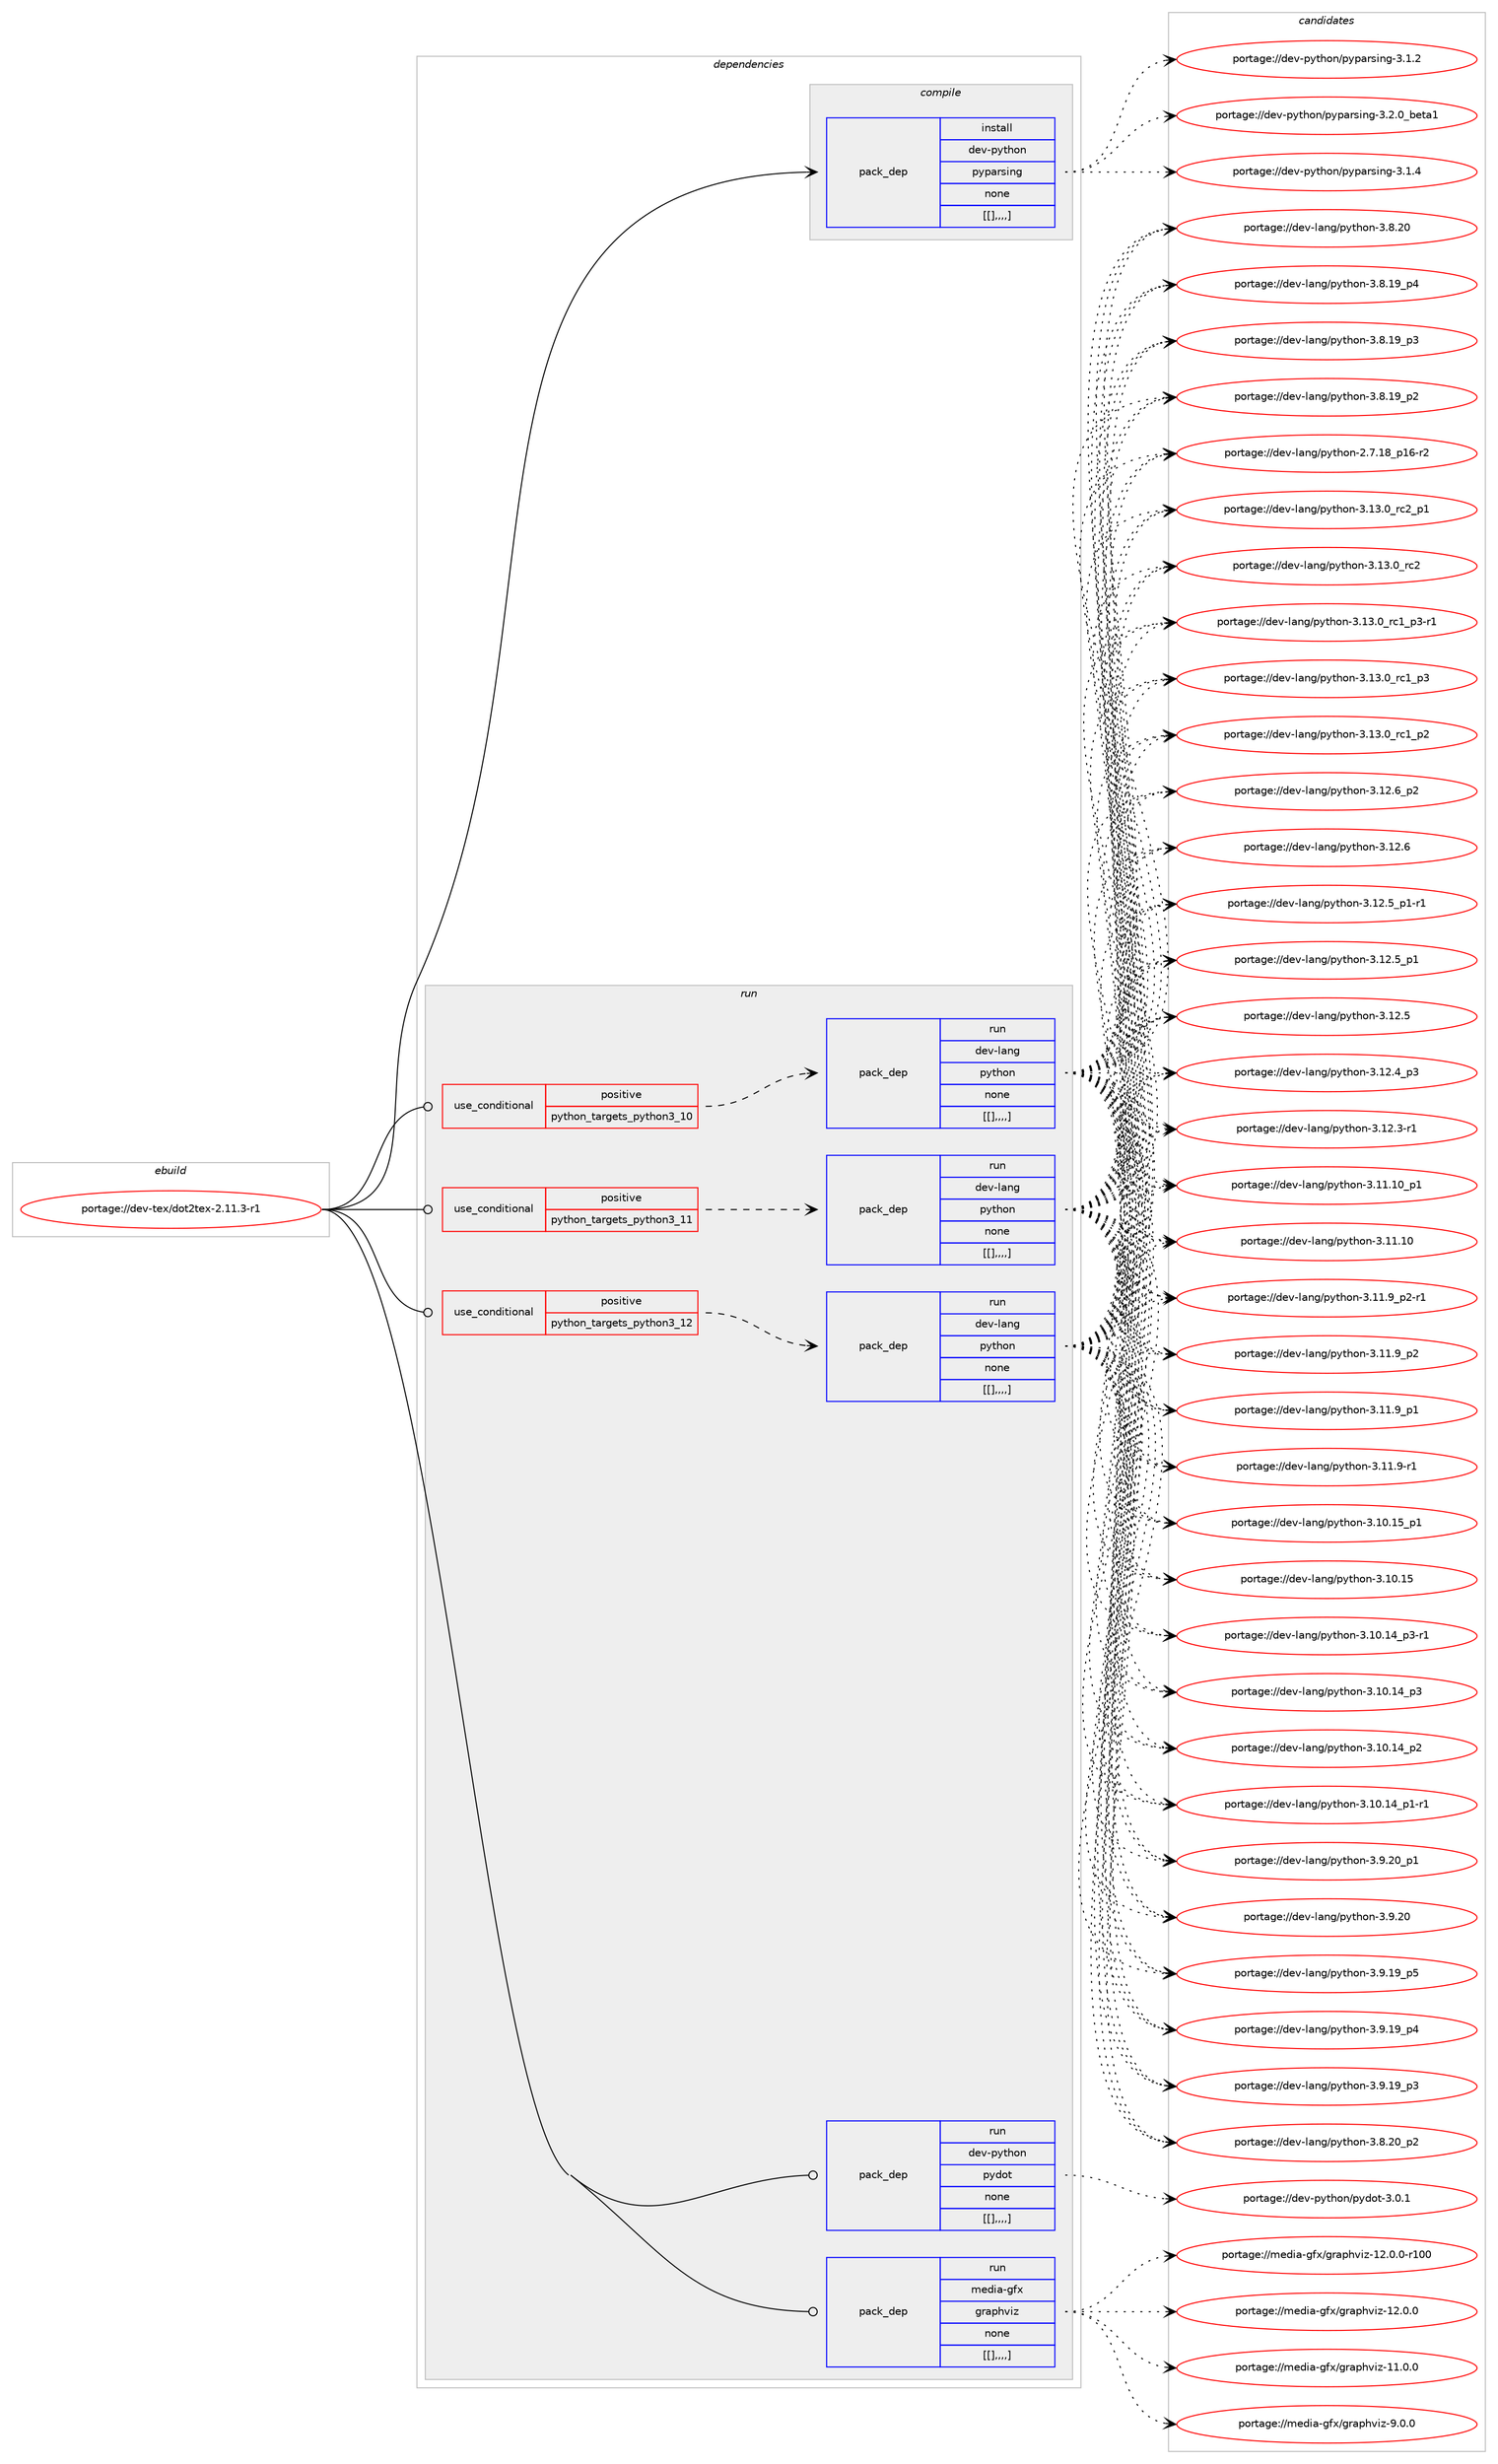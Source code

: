 digraph prolog {

# *************
# Graph options
# *************

newrank=true;
concentrate=true;
compound=true;
graph [rankdir=LR,fontname=Helvetica,fontsize=10,ranksep=1.5];#, ranksep=2.5, nodesep=0.2];
edge  [arrowhead=vee];
node  [fontname=Helvetica,fontsize=10];

# **********
# The ebuild
# **********

subgraph cluster_leftcol {
color=gray;
label=<<i>ebuild</i>>;
id [label="portage://dev-tex/dot2tex-2.11.3-r1", color=red, width=4, href="../dev-tex/dot2tex-2.11.3-r1.svg"];
}

# ****************
# The dependencies
# ****************

subgraph cluster_midcol {
color=gray;
label=<<i>dependencies</i>>;
subgraph cluster_compile {
fillcolor="#eeeeee";
style=filled;
label=<<i>compile</i>>;
subgraph pack151587 {
dependency214589 [label=<<TABLE BORDER="0" CELLBORDER="1" CELLSPACING="0" CELLPADDING="4" WIDTH="220"><TR><TD ROWSPAN="6" CELLPADDING="30">pack_dep</TD></TR><TR><TD WIDTH="110">install</TD></TR><TR><TD>dev-python</TD></TR><TR><TD>pyparsing</TD></TR><TR><TD>none</TD></TR><TR><TD>[[],,,,]</TD></TR></TABLE>>, shape=none, color=blue];
}
id:e -> dependency214589:w [weight=20,style="solid",arrowhead="vee"];
}
subgraph cluster_compileandrun {
fillcolor="#eeeeee";
style=filled;
label=<<i>compile and run</i>>;
}
subgraph cluster_run {
fillcolor="#eeeeee";
style=filled;
label=<<i>run</i>>;
subgraph cond61613 {
dependency214590 [label=<<TABLE BORDER="0" CELLBORDER="1" CELLSPACING="0" CELLPADDING="4"><TR><TD ROWSPAN="3" CELLPADDING="10">use_conditional</TD></TR><TR><TD>positive</TD></TR><TR><TD>python_targets_python3_10</TD></TR></TABLE>>, shape=none, color=red];
subgraph pack151588 {
dependency214591 [label=<<TABLE BORDER="0" CELLBORDER="1" CELLSPACING="0" CELLPADDING="4" WIDTH="220"><TR><TD ROWSPAN="6" CELLPADDING="30">pack_dep</TD></TR><TR><TD WIDTH="110">run</TD></TR><TR><TD>dev-lang</TD></TR><TR><TD>python</TD></TR><TR><TD>none</TD></TR><TR><TD>[[],,,,]</TD></TR></TABLE>>, shape=none, color=blue];
}
dependency214590:e -> dependency214591:w [weight=20,style="dashed",arrowhead="vee"];
}
id:e -> dependency214590:w [weight=20,style="solid",arrowhead="odot"];
subgraph cond61614 {
dependency214592 [label=<<TABLE BORDER="0" CELLBORDER="1" CELLSPACING="0" CELLPADDING="4"><TR><TD ROWSPAN="3" CELLPADDING="10">use_conditional</TD></TR><TR><TD>positive</TD></TR><TR><TD>python_targets_python3_11</TD></TR></TABLE>>, shape=none, color=red];
subgraph pack151589 {
dependency214593 [label=<<TABLE BORDER="0" CELLBORDER="1" CELLSPACING="0" CELLPADDING="4" WIDTH="220"><TR><TD ROWSPAN="6" CELLPADDING="30">pack_dep</TD></TR><TR><TD WIDTH="110">run</TD></TR><TR><TD>dev-lang</TD></TR><TR><TD>python</TD></TR><TR><TD>none</TD></TR><TR><TD>[[],,,,]</TD></TR></TABLE>>, shape=none, color=blue];
}
dependency214592:e -> dependency214593:w [weight=20,style="dashed",arrowhead="vee"];
}
id:e -> dependency214592:w [weight=20,style="solid",arrowhead="odot"];
subgraph cond61615 {
dependency214594 [label=<<TABLE BORDER="0" CELLBORDER="1" CELLSPACING="0" CELLPADDING="4"><TR><TD ROWSPAN="3" CELLPADDING="10">use_conditional</TD></TR><TR><TD>positive</TD></TR><TR><TD>python_targets_python3_12</TD></TR></TABLE>>, shape=none, color=red];
subgraph pack151590 {
dependency214595 [label=<<TABLE BORDER="0" CELLBORDER="1" CELLSPACING="0" CELLPADDING="4" WIDTH="220"><TR><TD ROWSPAN="6" CELLPADDING="30">pack_dep</TD></TR><TR><TD WIDTH="110">run</TD></TR><TR><TD>dev-lang</TD></TR><TR><TD>python</TD></TR><TR><TD>none</TD></TR><TR><TD>[[],,,,]</TD></TR></TABLE>>, shape=none, color=blue];
}
dependency214594:e -> dependency214595:w [weight=20,style="dashed",arrowhead="vee"];
}
id:e -> dependency214594:w [weight=20,style="solid",arrowhead="odot"];
subgraph pack151591 {
dependency214596 [label=<<TABLE BORDER="0" CELLBORDER="1" CELLSPACING="0" CELLPADDING="4" WIDTH="220"><TR><TD ROWSPAN="6" CELLPADDING="30">pack_dep</TD></TR><TR><TD WIDTH="110">run</TD></TR><TR><TD>dev-python</TD></TR><TR><TD>pydot</TD></TR><TR><TD>none</TD></TR><TR><TD>[[],,,,]</TD></TR></TABLE>>, shape=none, color=blue];
}
id:e -> dependency214596:w [weight=20,style="solid",arrowhead="odot"];
subgraph pack151592 {
dependency214597 [label=<<TABLE BORDER="0" CELLBORDER="1" CELLSPACING="0" CELLPADDING="4" WIDTH="220"><TR><TD ROWSPAN="6" CELLPADDING="30">pack_dep</TD></TR><TR><TD WIDTH="110">run</TD></TR><TR><TD>media-gfx</TD></TR><TR><TD>graphviz</TD></TR><TR><TD>none</TD></TR><TR><TD>[[],,,,]</TD></TR></TABLE>>, shape=none, color=blue];
}
id:e -> dependency214597:w [weight=20,style="solid",arrowhead="odot"];
}
}

# **************
# The candidates
# **************

subgraph cluster_choices {
rank=same;
color=gray;
label=<<i>candidates</i>>;

subgraph choice151587 {
color=black;
nodesep=1;
choice10010111845112121116104111110471121211129711411510511010345514650464895981011169749 [label="portage://dev-python/pyparsing-3.2.0_beta1", color=red, width=4,href="../dev-python/pyparsing-3.2.0_beta1.svg"];
choice100101118451121211161041111104711212111297114115105110103455146494652 [label="portage://dev-python/pyparsing-3.1.4", color=red, width=4,href="../dev-python/pyparsing-3.1.4.svg"];
choice100101118451121211161041111104711212111297114115105110103455146494650 [label="portage://dev-python/pyparsing-3.1.2", color=red, width=4,href="../dev-python/pyparsing-3.1.2.svg"];
dependency214589:e -> choice10010111845112121116104111110471121211129711411510511010345514650464895981011169749:w [style=dotted,weight="100"];
dependency214589:e -> choice100101118451121211161041111104711212111297114115105110103455146494652:w [style=dotted,weight="100"];
dependency214589:e -> choice100101118451121211161041111104711212111297114115105110103455146494650:w [style=dotted,weight="100"];
}
subgraph choice151588 {
color=black;
nodesep=1;
choice100101118451089711010347112121116104111110455146495146489511499509511249 [label="portage://dev-lang/python-3.13.0_rc2_p1", color=red, width=4,href="../dev-lang/python-3.13.0_rc2_p1.svg"];
choice10010111845108971101034711212111610411111045514649514648951149950 [label="portage://dev-lang/python-3.13.0_rc2", color=red, width=4,href="../dev-lang/python-3.13.0_rc2.svg"];
choice1001011184510897110103471121211161041111104551464951464895114994995112514511449 [label="portage://dev-lang/python-3.13.0_rc1_p3-r1", color=red, width=4,href="../dev-lang/python-3.13.0_rc1_p3-r1.svg"];
choice100101118451089711010347112121116104111110455146495146489511499499511251 [label="portage://dev-lang/python-3.13.0_rc1_p3", color=red, width=4,href="../dev-lang/python-3.13.0_rc1_p3.svg"];
choice100101118451089711010347112121116104111110455146495146489511499499511250 [label="portage://dev-lang/python-3.13.0_rc1_p2", color=red, width=4,href="../dev-lang/python-3.13.0_rc1_p2.svg"];
choice100101118451089711010347112121116104111110455146495046549511250 [label="portage://dev-lang/python-3.12.6_p2", color=red, width=4,href="../dev-lang/python-3.12.6_p2.svg"];
choice10010111845108971101034711212111610411111045514649504654 [label="portage://dev-lang/python-3.12.6", color=red, width=4,href="../dev-lang/python-3.12.6.svg"];
choice1001011184510897110103471121211161041111104551464950465395112494511449 [label="portage://dev-lang/python-3.12.5_p1-r1", color=red, width=4,href="../dev-lang/python-3.12.5_p1-r1.svg"];
choice100101118451089711010347112121116104111110455146495046539511249 [label="portage://dev-lang/python-3.12.5_p1", color=red, width=4,href="../dev-lang/python-3.12.5_p1.svg"];
choice10010111845108971101034711212111610411111045514649504653 [label="portage://dev-lang/python-3.12.5", color=red, width=4,href="../dev-lang/python-3.12.5.svg"];
choice100101118451089711010347112121116104111110455146495046529511251 [label="portage://dev-lang/python-3.12.4_p3", color=red, width=4,href="../dev-lang/python-3.12.4_p3.svg"];
choice100101118451089711010347112121116104111110455146495046514511449 [label="portage://dev-lang/python-3.12.3-r1", color=red, width=4,href="../dev-lang/python-3.12.3-r1.svg"];
choice10010111845108971101034711212111610411111045514649494649489511249 [label="portage://dev-lang/python-3.11.10_p1", color=red, width=4,href="../dev-lang/python-3.11.10_p1.svg"];
choice1001011184510897110103471121211161041111104551464949464948 [label="portage://dev-lang/python-3.11.10", color=red, width=4,href="../dev-lang/python-3.11.10.svg"];
choice1001011184510897110103471121211161041111104551464949465795112504511449 [label="portage://dev-lang/python-3.11.9_p2-r1", color=red, width=4,href="../dev-lang/python-3.11.9_p2-r1.svg"];
choice100101118451089711010347112121116104111110455146494946579511250 [label="portage://dev-lang/python-3.11.9_p2", color=red, width=4,href="../dev-lang/python-3.11.9_p2.svg"];
choice100101118451089711010347112121116104111110455146494946579511249 [label="portage://dev-lang/python-3.11.9_p1", color=red, width=4,href="../dev-lang/python-3.11.9_p1.svg"];
choice100101118451089711010347112121116104111110455146494946574511449 [label="portage://dev-lang/python-3.11.9-r1", color=red, width=4,href="../dev-lang/python-3.11.9-r1.svg"];
choice10010111845108971101034711212111610411111045514649484649539511249 [label="portage://dev-lang/python-3.10.15_p1", color=red, width=4,href="../dev-lang/python-3.10.15_p1.svg"];
choice1001011184510897110103471121211161041111104551464948464953 [label="portage://dev-lang/python-3.10.15", color=red, width=4,href="../dev-lang/python-3.10.15.svg"];
choice100101118451089711010347112121116104111110455146494846495295112514511449 [label="portage://dev-lang/python-3.10.14_p3-r1", color=red, width=4,href="../dev-lang/python-3.10.14_p3-r1.svg"];
choice10010111845108971101034711212111610411111045514649484649529511251 [label="portage://dev-lang/python-3.10.14_p3", color=red, width=4,href="../dev-lang/python-3.10.14_p3.svg"];
choice10010111845108971101034711212111610411111045514649484649529511250 [label="portage://dev-lang/python-3.10.14_p2", color=red, width=4,href="../dev-lang/python-3.10.14_p2.svg"];
choice100101118451089711010347112121116104111110455146494846495295112494511449 [label="portage://dev-lang/python-3.10.14_p1-r1", color=red, width=4,href="../dev-lang/python-3.10.14_p1-r1.svg"];
choice100101118451089711010347112121116104111110455146574650489511249 [label="portage://dev-lang/python-3.9.20_p1", color=red, width=4,href="../dev-lang/python-3.9.20_p1.svg"];
choice10010111845108971101034711212111610411111045514657465048 [label="portage://dev-lang/python-3.9.20", color=red, width=4,href="../dev-lang/python-3.9.20.svg"];
choice100101118451089711010347112121116104111110455146574649579511253 [label="portage://dev-lang/python-3.9.19_p5", color=red, width=4,href="../dev-lang/python-3.9.19_p5.svg"];
choice100101118451089711010347112121116104111110455146574649579511252 [label="portage://dev-lang/python-3.9.19_p4", color=red, width=4,href="../dev-lang/python-3.9.19_p4.svg"];
choice100101118451089711010347112121116104111110455146574649579511251 [label="portage://dev-lang/python-3.9.19_p3", color=red, width=4,href="../dev-lang/python-3.9.19_p3.svg"];
choice100101118451089711010347112121116104111110455146564650489511250 [label="portage://dev-lang/python-3.8.20_p2", color=red, width=4,href="../dev-lang/python-3.8.20_p2.svg"];
choice10010111845108971101034711212111610411111045514656465048 [label="portage://dev-lang/python-3.8.20", color=red, width=4,href="../dev-lang/python-3.8.20.svg"];
choice100101118451089711010347112121116104111110455146564649579511252 [label="portage://dev-lang/python-3.8.19_p4", color=red, width=4,href="../dev-lang/python-3.8.19_p4.svg"];
choice100101118451089711010347112121116104111110455146564649579511251 [label="portage://dev-lang/python-3.8.19_p3", color=red, width=4,href="../dev-lang/python-3.8.19_p3.svg"];
choice100101118451089711010347112121116104111110455146564649579511250 [label="portage://dev-lang/python-3.8.19_p2", color=red, width=4,href="../dev-lang/python-3.8.19_p2.svg"];
choice100101118451089711010347112121116104111110455046554649569511249544511450 [label="portage://dev-lang/python-2.7.18_p16-r2", color=red, width=4,href="../dev-lang/python-2.7.18_p16-r2.svg"];
dependency214591:e -> choice100101118451089711010347112121116104111110455146495146489511499509511249:w [style=dotted,weight="100"];
dependency214591:e -> choice10010111845108971101034711212111610411111045514649514648951149950:w [style=dotted,weight="100"];
dependency214591:e -> choice1001011184510897110103471121211161041111104551464951464895114994995112514511449:w [style=dotted,weight="100"];
dependency214591:e -> choice100101118451089711010347112121116104111110455146495146489511499499511251:w [style=dotted,weight="100"];
dependency214591:e -> choice100101118451089711010347112121116104111110455146495146489511499499511250:w [style=dotted,weight="100"];
dependency214591:e -> choice100101118451089711010347112121116104111110455146495046549511250:w [style=dotted,weight="100"];
dependency214591:e -> choice10010111845108971101034711212111610411111045514649504654:w [style=dotted,weight="100"];
dependency214591:e -> choice1001011184510897110103471121211161041111104551464950465395112494511449:w [style=dotted,weight="100"];
dependency214591:e -> choice100101118451089711010347112121116104111110455146495046539511249:w [style=dotted,weight="100"];
dependency214591:e -> choice10010111845108971101034711212111610411111045514649504653:w [style=dotted,weight="100"];
dependency214591:e -> choice100101118451089711010347112121116104111110455146495046529511251:w [style=dotted,weight="100"];
dependency214591:e -> choice100101118451089711010347112121116104111110455146495046514511449:w [style=dotted,weight="100"];
dependency214591:e -> choice10010111845108971101034711212111610411111045514649494649489511249:w [style=dotted,weight="100"];
dependency214591:e -> choice1001011184510897110103471121211161041111104551464949464948:w [style=dotted,weight="100"];
dependency214591:e -> choice1001011184510897110103471121211161041111104551464949465795112504511449:w [style=dotted,weight="100"];
dependency214591:e -> choice100101118451089711010347112121116104111110455146494946579511250:w [style=dotted,weight="100"];
dependency214591:e -> choice100101118451089711010347112121116104111110455146494946579511249:w [style=dotted,weight="100"];
dependency214591:e -> choice100101118451089711010347112121116104111110455146494946574511449:w [style=dotted,weight="100"];
dependency214591:e -> choice10010111845108971101034711212111610411111045514649484649539511249:w [style=dotted,weight="100"];
dependency214591:e -> choice1001011184510897110103471121211161041111104551464948464953:w [style=dotted,weight="100"];
dependency214591:e -> choice100101118451089711010347112121116104111110455146494846495295112514511449:w [style=dotted,weight="100"];
dependency214591:e -> choice10010111845108971101034711212111610411111045514649484649529511251:w [style=dotted,weight="100"];
dependency214591:e -> choice10010111845108971101034711212111610411111045514649484649529511250:w [style=dotted,weight="100"];
dependency214591:e -> choice100101118451089711010347112121116104111110455146494846495295112494511449:w [style=dotted,weight="100"];
dependency214591:e -> choice100101118451089711010347112121116104111110455146574650489511249:w [style=dotted,weight="100"];
dependency214591:e -> choice10010111845108971101034711212111610411111045514657465048:w [style=dotted,weight="100"];
dependency214591:e -> choice100101118451089711010347112121116104111110455146574649579511253:w [style=dotted,weight="100"];
dependency214591:e -> choice100101118451089711010347112121116104111110455146574649579511252:w [style=dotted,weight="100"];
dependency214591:e -> choice100101118451089711010347112121116104111110455146574649579511251:w [style=dotted,weight="100"];
dependency214591:e -> choice100101118451089711010347112121116104111110455146564650489511250:w [style=dotted,weight="100"];
dependency214591:e -> choice10010111845108971101034711212111610411111045514656465048:w [style=dotted,weight="100"];
dependency214591:e -> choice100101118451089711010347112121116104111110455146564649579511252:w [style=dotted,weight="100"];
dependency214591:e -> choice100101118451089711010347112121116104111110455146564649579511251:w [style=dotted,weight="100"];
dependency214591:e -> choice100101118451089711010347112121116104111110455146564649579511250:w [style=dotted,weight="100"];
dependency214591:e -> choice100101118451089711010347112121116104111110455046554649569511249544511450:w [style=dotted,weight="100"];
}
subgraph choice151589 {
color=black;
nodesep=1;
choice100101118451089711010347112121116104111110455146495146489511499509511249 [label="portage://dev-lang/python-3.13.0_rc2_p1", color=red, width=4,href="../dev-lang/python-3.13.0_rc2_p1.svg"];
choice10010111845108971101034711212111610411111045514649514648951149950 [label="portage://dev-lang/python-3.13.0_rc2", color=red, width=4,href="../dev-lang/python-3.13.0_rc2.svg"];
choice1001011184510897110103471121211161041111104551464951464895114994995112514511449 [label="portage://dev-lang/python-3.13.0_rc1_p3-r1", color=red, width=4,href="../dev-lang/python-3.13.0_rc1_p3-r1.svg"];
choice100101118451089711010347112121116104111110455146495146489511499499511251 [label="portage://dev-lang/python-3.13.0_rc1_p3", color=red, width=4,href="../dev-lang/python-3.13.0_rc1_p3.svg"];
choice100101118451089711010347112121116104111110455146495146489511499499511250 [label="portage://dev-lang/python-3.13.0_rc1_p2", color=red, width=4,href="../dev-lang/python-3.13.0_rc1_p2.svg"];
choice100101118451089711010347112121116104111110455146495046549511250 [label="portage://dev-lang/python-3.12.6_p2", color=red, width=4,href="../dev-lang/python-3.12.6_p2.svg"];
choice10010111845108971101034711212111610411111045514649504654 [label="portage://dev-lang/python-3.12.6", color=red, width=4,href="../dev-lang/python-3.12.6.svg"];
choice1001011184510897110103471121211161041111104551464950465395112494511449 [label="portage://dev-lang/python-3.12.5_p1-r1", color=red, width=4,href="../dev-lang/python-3.12.5_p1-r1.svg"];
choice100101118451089711010347112121116104111110455146495046539511249 [label="portage://dev-lang/python-3.12.5_p1", color=red, width=4,href="../dev-lang/python-3.12.5_p1.svg"];
choice10010111845108971101034711212111610411111045514649504653 [label="portage://dev-lang/python-3.12.5", color=red, width=4,href="../dev-lang/python-3.12.5.svg"];
choice100101118451089711010347112121116104111110455146495046529511251 [label="portage://dev-lang/python-3.12.4_p3", color=red, width=4,href="../dev-lang/python-3.12.4_p3.svg"];
choice100101118451089711010347112121116104111110455146495046514511449 [label="portage://dev-lang/python-3.12.3-r1", color=red, width=4,href="../dev-lang/python-3.12.3-r1.svg"];
choice10010111845108971101034711212111610411111045514649494649489511249 [label="portage://dev-lang/python-3.11.10_p1", color=red, width=4,href="../dev-lang/python-3.11.10_p1.svg"];
choice1001011184510897110103471121211161041111104551464949464948 [label="portage://dev-lang/python-3.11.10", color=red, width=4,href="../dev-lang/python-3.11.10.svg"];
choice1001011184510897110103471121211161041111104551464949465795112504511449 [label="portage://dev-lang/python-3.11.9_p2-r1", color=red, width=4,href="../dev-lang/python-3.11.9_p2-r1.svg"];
choice100101118451089711010347112121116104111110455146494946579511250 [label="portage://dev-lang/python-3.11.9_p2", color=red, width=4,href="../dev-lang/python-3.11.9_p2.svg"];
choice100101118451089711010347112121116104111110455146494946579511249 [label="portage://dev-lang/python-3.11.9_p1", color=red, width=4,href="../dev-lang/python-3.11.9_p1.svg"];
choice100101118451089711010347112121116104111110455146494946574511449 [label="portage://dev-lang/python-3.11.9-r1", color=red, width=4,href="../dev-lang/python-3.11.9-r1.svg"];
choice10010111845108971101034711212111610411111045514649484649539511249 [label="portage://dev-lang/python-3.10.15_p1", color=red, width=4,href="../dev-lang/python-3.10.15_p1.svg"];
choice1001011184510897110103471121211161041111104551464948464953 [label="portage://dev-lang/python-3.10.15", color=red, width=4,href="../dev-lang/python-3.10.15.svg"];
choice100101118451089711010347112121116104111110455146494846495295112514511449 [label="portage://dev-lang/python-3.10.14_p3-r1", color=red, width=4,href="../dev-lang/python-3.10.14_p3-r1.svg"];
choice10010111845108971101034711212111610411111045514649484649529511251 [label="portage://dev-lang/python-3.10.14_p3", color=red, width=4,href="../dev-lang/python-3.10.14_p3.svg"];
choice10010111845108971101034711212111610411111045514649484649529511250 [label="portage://dev-lang/python-3.10.14_p2", color=red, width=4,href="../dev-lang/python-3.10.14_p2.svg"];
choice100101118451089711010347112121116104111110455146494846495295112494511449 [label="portage://dev-lang/python-3.10.14_p1-r1", color=red, width=4,href="../dev-lang/python-3.10.14_p1-r1.svg"];
choice100101118451089711010347112121116104111110455146574650489511249 [label="portage://dev-lang/python-3.9.20_p1", color=red, width=4,href="../dev-lang/python-3.9.20_p1.svg"];
choice10010111845108971101034711212111610411111045514657465048 [label="portage://dev-lang/python-3.9.20", color=red, width=4,href="../dev-lang/python-3.9.20.svg"];
choice100101118451089711010347112121116104111110455146574649579511253 [label="portage://dev-lang/python-3.9.19_p5", color=red, width=4,href="../dev-lang/python-3.9.19_p5.svg"];
choice100101118451089711010347112121116104111110455146574649579511252 [label="portage://dev-lang/python-3.9.19_p4", color=red, width=4,href="../dev-lang/python-3.9.19_p4.svg"];
choice100101118451089711010347112121116104111110455146574649579511251 [label="portage://dev-lang/python-3.9.19_p3", color=red, width=4,href="../dev-lang/python-3.9.19_p3.svg"];
choice100101118451089711010347112121116104111110455146564650489511250 [label="portage://dev-lang/python-3.8.20_p2", color=red, width=4,href="../dev-lang/python-3.8.20_p2.svg"];
choice10010111845108971101034711212111610411111045514656465048 [label="portage://dev-lang/python-3.8.20", color=red, width=4,href="../dev-lang/python-3.8.20.svg"];
choice100101118451089711010347112121116104111110455146564649579511252 [label="portage://dev-lang/python-3.8.19_p4", color=red, width=4,href="../dev-lang/python-3.8.19_p4.svg"];
choice100101118451089711010347112121116104111110455146564649579511251 [label="portage://dev-lang/python-3.8.19_p3", color=red, width=4,href="../dev-lang/python-3.8.19_p3.svg"];
choice100101118451089711010347112121116104111110455146564649579511250 [label="portage://dev-lang/python-3.8.19_p2", color=red, width=4,href="../dev-lang/python-3.8.19_p2.svg"];
choice100101118451089711010347112121116104111110455046554649569511249544511450 [label="portage://dev-lang/python-2.7.18_p16-r2", color=red, width=4,href="../dev-lang/python-2.7.18_p16-r2.svg"];
dependency214593:e -> choice100101118451089711010347112121116104111110455146495146489511499509511249:w [style=dotted,weight="100"];
dependency214593:e -> choice10010111845108971101034711212111610411111045514649514648951149950:w [style=dotted,weight="100"];
dependency214593:e -> choice1001011184510897110103471121211161041111104551464951464895114994995112514511449:w [style=dotted,weight="100"];
dependency214593:e -> choice100101118451089711010347112121116104111110455146495146489511499499511251:w [style=dotted,weight="100"];
dependency214593:e -> choice100101118451089711010347112121116104111110455146495146489511499499511250:w [style=dotted,weight="100"];
dependency214593:e -> choice100101118451089711010347112121116104111110455146495046549511250:w [style=dotted,weight="100"];
dependency214593:e -> choice10010111845108971101034711212111610411111045514649504654:w [style=dotted,weight="100"];
dependency214593:e -> choice1001011184510897110103471121211161041111104551464950465395112494511449:w [style=dotted,weight="100"];
dependency214593:e -> choice100101118451089711010347112121116104111110455146495046539511249:w [style=dotted,weight="100"];
dependency214593:e -> choice10010111845108971101034711212111610411111045514649504653:w [style=dotted,weight="100"];
dependency214593:e -> choice100101118451089711010347112121116104111110455146495046529511251:w [style=dotted,weight="100"];
dependency214593:e -> choice100101118451089711010347112121116104111110455146495046514511449:w [style=dotted,weight="100"];
dependency214593:e -> choice10010111845108971101034711212111610411111045514649494649489511249:w [style=dotted,weight="100"];
dependency214593:e -> choice1001011184510897110103471121211161041111104551464949464948:w [style=dotted,weight="100"];
dependency214593:e -> choice1001011184510897110103471121211161041111104551464949465795112504511449:w [style=dotted,weight="100"];
dependency214593:e -> choice100101118451089711010347112121116104111110455146494946579511250:w [style=dotted,weight="100"];
dependency214593:e -> choice100101118451089711010347112121116104111110455146494946579511249:w [style=dotted,weight="100"];
dependency214593:e -> choice100101118451089711010347112121116104111110455146494946574511449:w [style=dotted,weight="100"];
dependency214593:e -> choice10010111845108971101034711212111610411111045514649484649539511249:w [style=dotted,weight="100"];
dependency214593:e -> choice1001011184510897110103471121211161041111104551464948464953:w [style=dotted,weight="100"];
dependency214593:e -> choice100101118451089711010347112121116104111110455146494846495295112514511449:w [style=dotted,weight="100"];
dependency214593:e -> choice10010111845108971101034711212111610411111045514649484649529511251:w [style=dotted,weight="100"];
dependency214593:e -> choice10010111845108971101034711212111610411111045514649484649529511250:w [style=dotted,weight="100"];
dependency214593:e -> choice100101118451089711010347112121116104111110455146494846495295112494511449:w [style=dotted,weight="100"];
dependency214593:e -> choice100101118451089711010347112121116104111110455146574650489511249:w [style=dotted,weight="100"];
dependency214593:e -> choice10010111845108971101034711212111610411111045514657465048:w [style=dotted,weight="100"];
dependency214593:e -> choice100101118451089711010347112121116104111110455146574649579511253:w [style=dotted,weight="100"];
dependency214593:e -> choice100101118451089711010347112121116104111110455146574649579511252:w [style=dotted,weight="100"];
dependency214593:e -> choice100101118451089711010347112121116104111110455146574649579511251:w [style=dotted,weight="100"];
dependency214593:e -> choice100101118451089711010347112121116104111110455146564650489511250:w [style=dotted,weight="100"];
dependency214593:e -> choice10010111845108971101034711212111610411111045514656465048:w [style=dotted,weight="100"];
dependency214593:e -> choice100101118451089711010347112121116104111110455146564649579511252:w [style=dotted,weight="100"];
dependency214593:e -> choice100101118451089711010347112121116104111110455146564649579511251:w [style=dotted,weight="100"];
dependency214593:e -> choice100101118451089711010347112121116104111110455146564649579511250:w [style=dotted,weight="100"];
dependency214593:e -> choice100101118451089711010347112121116104111110455046554649569511249544511450:w [style=dotted,weight="100"];
}
subgraph choice151590 {
color=black;
nodesep=1;
choice100101118451089711010347112121116104111110455146495146489511499509511249 [label="portage://dev-lang/python-3.13.0_rc2_p1", color=red, width=4,href="../dev-lang/python-3.13.0_rc2_p1.svg"];
choice10010111845108971101034711212111610411111045514649514648951149950 [label="portage://dev-lang/python-3.13.0_rc2", color=red, width=4,href="../dev-lang/python-3.13.0_rc2.svg"];
choice1001011184510897110103471121211161041111104551464951464895114994995112514511449 [label="portage://dev-lang/python-3.13.0_rc1_p3-r1", color=red, width=4,href="../dev-lang/python-3.13.0_rc1_p3-r1.svg"];
choice100101118451089711010347112121116104111110455146495146489511499499511251 [label="portage://dev-lang/python-3.13.0_rc1_p3", color=red, width=4,href="../dev-lang/python-3.13.0_rc1_p3.svg"];
choice100101118451089711010347112121116104111110455146495146489511499499511250 [label="portage://dev-lang/python-3.13.0_rc1_p2", color=red, width=4,href="../dev-lang/python-3.13.0_rc1_p2.svg"];
choice100101118451089711010347112121116104111110455146495046549511250 [label="portage://dev-lang/python-3.12.6_p2", color=red, width=4,href="../dev-lang/python-3.12.6_p2.svg"];
choice10010111845108971101034711212111610411111045514649504654 [label="portage://dev-lang/python-3.12.6", color=red, width=4,href="../dev-lang/python-3.12.6.svg"];
choice1001011184510897110103471121211161041111104551464950465395112494511449 [label="portage://dev-lang/python-3.12.5_p1-r1", color=red, width=4,href="../dev-lang/python-3.12.5_p1-r1.svg"];
choice100101118451089711010347112121116104111110455146495046539511249 [label="portage://dev-lang/python-3.12.5_p1", color=red, width=4,href="../dev-lang/python-3.12.5_p1.svg"];
choice10010111845108971101034711212111610411111045514649504653 [label="portage://dev-lang/python-3.12.5", color=red, width=4,href="../dev-lang/python-3.12.5.svg"];
choice100101118451089711010347112121116104111110455146495046529511251 [label="portage://dev-lang/python-3.12.4_p3", color=red, width=4,href="../dev-lang/python-3.12.4_p3.svg"];
choice100101118451089711010347112121116104111110455146495046514511449 [label="portage://dev-lang/python-3.12.3-r1", color=red, width=4,href="../dev-lang/python-3.12.3-r1.svg"];
choice10010111845108971101034711212111610411111045514649494649489511249 [label="portage://dev-lang/python-3.11.10_p1", color=red, width=4,href="../dev-lang/python-3.11.10_p1.svg"];
choice1001011184510897110103471121211161041111104551464949464948 [label="portage://dev-lang/python-3.11.10", color=red, width=4,href="../dev-lang/python-3.11.10.svg"];
choice1001011184510897110103471121211161041111104551464949465795112504511449 [label="portage://dev-lang/python-3.11.9_p2-r1", color=red, width=4,href="../dev-lang/python-3.11.9_p2-r1.svg"];
choice100101118451089711010347112121116104111110455146494946579511250 [label="portage://dev-lang/python-3.11.9_p2", color=red, width=4,href="../dev-lang/python-3.11.9_p2.svg"];
choice100101118451089711010347112121116104111110455146494946579511249 [label="portage://dev-lang/python-3.11.9_p1", color=red, width=4,href="../dev-lang/python-3.11.9_p1.svg"];
choice100101118451089711010347112121116104111110455146494946574511449 [label="portage://dev-lang/python-3.11.9-r1", color=red, width=4,href="../dev-lang/python-3.11.9-r1.svg"];
choice10010111845108971101034711212111610411111045514649484649539511249 [label="portage://dev-lang/python-3.10.15_p1", color=red, width=4,href="../dev-lang/python-3.10.15_p1.svg"];
choice1001011184510897110103471121211161041111104551464948464953 [label="portage://dev-lang/python-3.10.15", color=red, width=4,href="../dev-lang/python-3.10.15.svg"];
choice100101118451089711010347112121116104111110455146494846495295112514511449 [label="portage://dev-lang/python-3.10.14_p3-r1", color=red, width=4,href="../dev-lang/python-3.10.14_p3-r1.svg"];
choice10010111845108971101034711212111610411111045514649484649529511251 [label="portage://dev-lang/python-3.10.14_p3", color=red, width=4,href="../dev-lang/python-3.10.14_p3.svg"];
choice10010111845108971101034711212111610411111045514649484649529511250 [label="portage://dev-lang/python-3.10.14_p2", color=red, width=4,href="../dev-lang/python-3.10.14_p2.svg"];
choice100101118451089711010347112121116104111110455146494846495295112494511449 [label="portage://dev-lang/python-3.10.14_p1-r1", color=red, width=4,href="../dev-lang/python-3.10.14_p1-r1.svg"];
choice100101118451089711010347112121116104111110455146574650489511249 [label="portage://dev-lang/python-3.9.20_p1", color=red, width=4,href="../dev-lang/python-3.9.20_p1.svg"];
choice10010111845108971101034711212111610411111045514657465048 [label="portage://dev-lang/python-3.9.20", color=red, width=4,href="../dev-lang/python-3.9.20.svg"];
choice100101118451089711010347112121116104111110455146574649579511253 [label="portage://dev-lang/python-3.9.19_p5", color=red, width=4,href="../dev-lang/python-3.9.19_p5.svg"];
choice100101118451089711010347112121116104111110455146574649579511252 [label="portage://dev-lang/python-3.9.19_p4", color=red, width=4,href="../dev-lang/python-3.9.19_p4.svg"];
choice100101118451089711010347112121116104111110455146574649579511251 [label="portage://dev-lang/python-3.9.19_p3", color=red, width=4,href="../dev-lang/python-3.9.19_p3.svg"];
choice100101118451089711010347112121116104111110455146564650489511250 [label="portage://dev-lang/python-3.8.20_p2", color=red, width=4,href="../dev-lang/python-3.8.20_p2.svg"];
choice10010111845108971101034711212111610411111045514656465048 [label="portage://dev-lang/python-3.8.20", color=red, width=4,href="../dev-lang/python-3.8.20.svg"];
choice100101118451089711010347112121116104111110455146564649579511252 [label="portage://dev-lang/python-3.8.19_p4", color=red, width=4,href="../dev-lang/python-3.8.19_p4.svg"];
choice100101118451089711010347112121116104111110455146564649579511251 [label="portage://dev-lang/python-3.8.19_p3", color=red, width=4,href="../dev-lang/python-3.8.19_p3.svg"];
choice100101118451089711010347112121116104111110455146564649579511250 [label="portage://dev-lang/python-3.8.19_p2", color=red, width=4,href="../dev-lang/python-3.8.19_p2.svg"];
choice100101118451089711010347112121116104111110455046554649569511249544511450 [label="portage://dev-lang/python-2.7.18_p16-r2", color=red, width=4,href="../dev-lang/python-2.7.18_p16-r2.svg"];
dependency214595:e -> choice100101118451089711010347112121116104111110455146495146489511499509511249:w [style=dotted,weight="100"];
dependency214595:e -> choice10010111845108971101034711212111610411111045514649514648951149950:w [style=dotted,weight="100"];
dependency214595:e -> choice1001011184510897110103471121211161041111104551464951464895114994995112514511449:w [style=dotted,weight="100"];
dependency214595:e -> choice100101118451089711010347112121116104111110455146495146489511499499511251:w [style=dotted,weight="100"];
dependency214595:e -> choice100101118451089711010347112121116104111110455146495146489511499499511250:w [style=dotted,weight="100"];
dependency214595:e -> choice100101118451089711010347112121116104111110455146495046549511250:w [style=dotted,weight="100"];
dependency214595:e -> choice10010111845108971101034711212111610411111045514649504654:w [style=dotted,weight="100"];
dependency214595:e -> choice1001011184510897110103471121211161041111104551464950465395112494511449:w [style=dotted,weight="100"];
dependency214595:e -> choice100101118451089711010347112121116104111110455146495046539511249:w [style=dotted,weight="100"];
dependency214595:e -> choice10010111845108971101034711212111610411111045514649504653:w [style=dotted,weight="100"];
dependency214595:e -> choice100101118451089711010347112121116104111110455146495046529511251:w [style=dotted,weight="100"];
dependency214595:e -> choice100101118451089711010347112121116104111110455146495046514511449:w [style=dotted,weight="100"];
dependency214595:e -> choice10010111845108971101034711212111610411111045514649494649489511249:w [style=dotted,weight="100"];
dependency214595:e -> choice1001011184510897110103471121211161041111104551464949464948:w [style=dotted,weight="100"];
dependency214595:e -> choice1001011184510897110103471121211161041111104551464949465795112504511449:w [style=dotted,weight="100"];
dependency214595:e -> choice100101118451089711010347112121116104111110455146494946579511250:w [style=dotted,weight="100"];
dependency214595:e -> choice100101118451089711010347112121116104111110455146494946579511249:w [style=dotted,weight="100"];
dependency214595:e -> choice100101118451089711010347112121116104111110455146494946574511449:w [style=dotted,weight="100"];
dependency214595:e -> choice10010111845108971101034711212111610411111045514649484649539511249:w [style=dotted,weight="100"];
dependency214595:e -> choice1001011184510897110103471121211161041111104551464948464953:w [style=dotted,weight="100"];
dependency214595:e -> choice100101118451089711010347112121116104111110455146494846495295112514511449:w [style=dotted,weight="100"];
dependency214595:e -> choice10010111845108971101034711212111610411111045514649484649529511251:w [style=dotted,weight="100"];
dependency214595:e -> choice10010111845108971101034711212111610411111045514649484649529511250:w [style=dotted,weight="100"];
dependency214595:e -> choice100101118451089711010347112121116104111110455146494846495295112494511449:w [style=dotted,weight="100"];
dependency214595:e -> choice100101118451089711010347112121116104111110455146574650489511249:w [style=dotted,weight="100"];
dependency214595:e -> choice10010111845108971101034711212111610411111045514657465048:w [style=dotted,weight="100"];
dependency214595:e -> choice100101118451089711010347112121116104111110455146574649579511253:w [style=dotted,weight="100"];
dependency214595:e -> choice100101118451089711010347112121116104111110455146574649579511252:w [style=dotted,weight="100"];
dependency214595:e -> choice100101118451089711010347112121116104111110455146574649579511251:w [style=dotted,weight="100"];
dependency214595:e -> choice100101118451089711010347112121116104111110455146564650489511250:w [style=dotted,weight="100"];
dependency214595:e -> choice10010111845108971101034711212111610411111045514656465048:w [style=dotted,weight="100"];
dependency214595:e -> choice100101118451089711010347112121116104111110455146564649579511252:w [style=dotted,weight="100"];
dependency214595:e -> choice100101118451089711010347112121116104111110455146564649579511251:w [style=dotted,weight="100"];
dependency214595:e -> choice100101118451089711010347112121116104111110455146564649579511250:w [style=dotted,weight="100"];
dependency214595:e -> choice100101118451089711010347112121116104111110455046554649569511249544511450:w [style=dotted,weight="100"];
}
subgraph choice151591 {
color=black;
nodesep=1;
choice1001011184511212111610411111047112121100111116455146484649 [label="portage://dev-python/pydot-3.0.1", color=red, width=4,href="../dev-python/pydot-3.0.1.svg"];
dependency214596:e -> choice1001011184511212111610411111047112121100111116455146484649:w [style=dotted,weight="100"];
}
subgraph choice151592 {
color=black;
nodesep=1;
choice109101100105974510310212047103114971121041181051224549504648464845114494848 [label="portage://media-gfx/graphviz-12.0.0-r100", color=red, width=4,href="../media-gfx/graphviz-12.0.0-r100.svg"];
choice1091011001059745103102120471031149711210411810512245495046484648 [label="portage://media-gfx/graphviz-12.0.0", color=red, width=4,href="../media-gfx/graphviz-12.0.0.svg"];
choice1091011001059745103102120471031149711210411810512245494946484648 [label="portage://media-gfx/graphviz-11.0.0", color=red, width=4,href="../media-gfx/graphviz-11.0.0.svg"];
choice10910110010597451031021204710311497112104118105122455746484648 [label="portage://media-gfx/graphviz-9.0.0", color=red, width=4,href="../media-gfx/graphviz-9.0.0.svg"];
dependency214597:e -> choice109101100105974510310212047103114971121041181051224549504648464845114494848:w [style=dotted,weight="100"];
dependency214597:e -> choice1091011001059745103102120471031149711210411810512245495046484648:w [style=dotted,weight="100"];
dependency214597:e -> choice1091011001059745103102120471031149711210411810512245494946484648:w [style=dotted,weight="100"];
dependency214597:e -> choice10910110010597451031021204710311497112104118105122455746484648:w [style=dotted,weight="100"];
}
}

}
